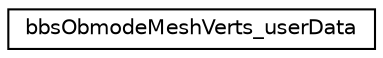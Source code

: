 digraph G
{
  edge [fontname="Helvetica",fontsize="10",labelfontname="Helvetica",labelfontsize="10"];
  node [fontname="Helvetica",fontsize="10",shape=record];
  rankdir=LR;
  Node1 [label="bbsObmodeMeshVerts_userData",height=0.2,width=0.4,color="black", fillcolor="white", style="filled",URL="$dc/d05/structbbsObmodeMeshVerts__userData.html"];
}
